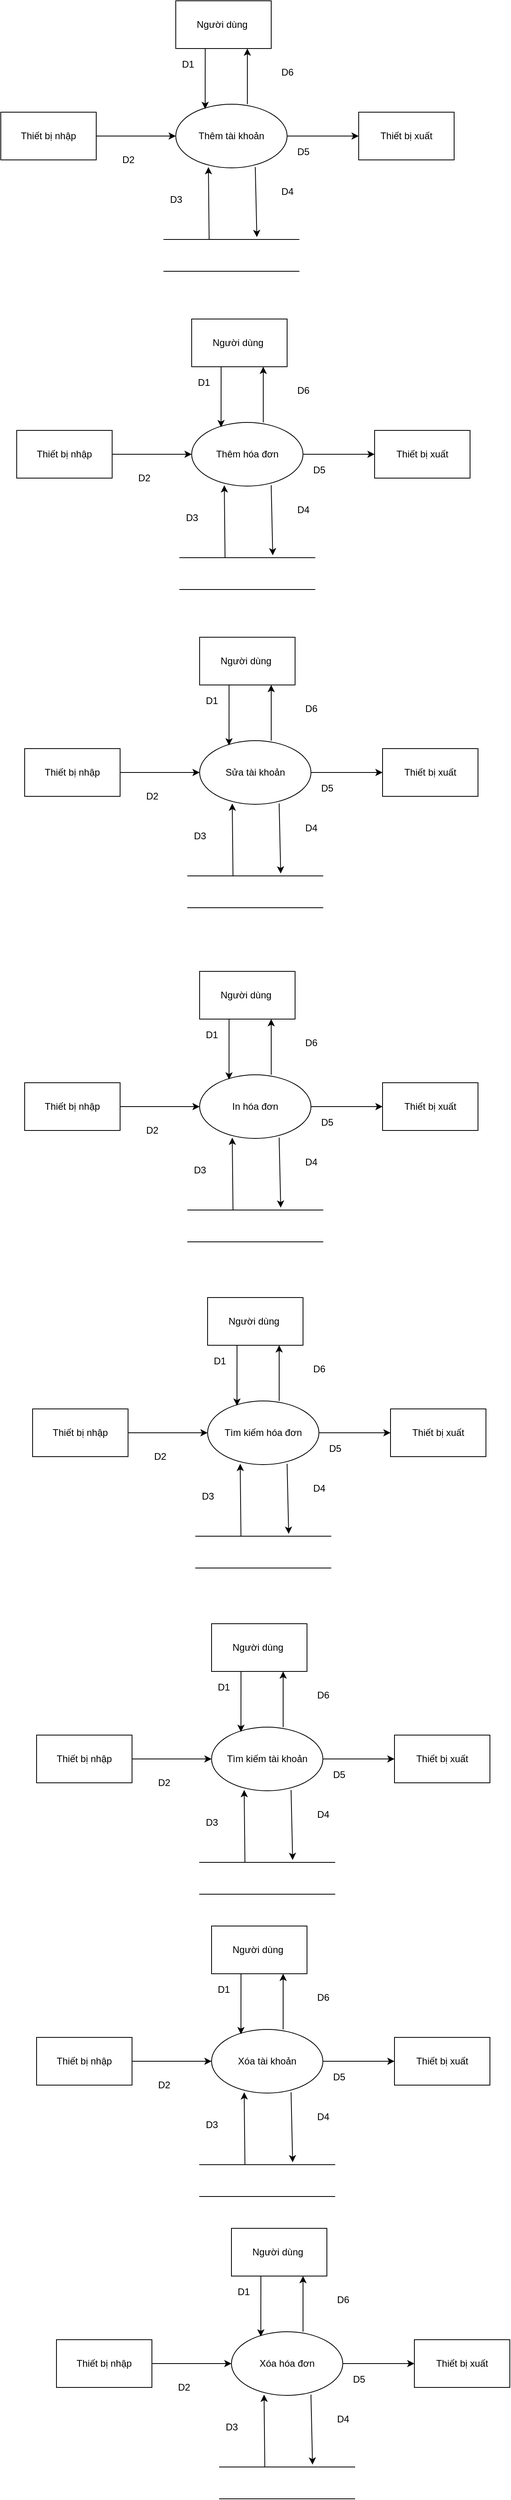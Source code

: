 <mxfile version="17.4.2" type="device"><diagram id="Vd-z9Y9DqAGEXduOQjNS" name="Page-1"><mxGraphModel dx="1038" dy="649" grid="1" gridSize="10" guides="1" tooltips="1" connect="1" arrows="1" fold="1" page="1" pageScale="1" pageWidth="850" pageHeight="1100" math="0" shadow="0"><root><mxCell id="0"/><mxCell id="1" parent="0"/><mxCell id="-RsGRE1mBNAKCxD_sDX_-1" value="Thiết bị xuất" style="rounded=0;whiteSpace=wrap;html=1;" vertex="1" parent="1"><mxGeometry x="540" y="200" width="120" height="60" as="geometry"/></mxCell><mxCell id="-RsGRE1mBNAKCxD_sDX_-2" value="Thiết bị nhập" style="rounded=0;whiteSpace=wrap;html=1;" vertex="1" parent="1"><mxGeometry x="90" y="200" width="120" height="60" as="geometry"/></mxCell><mxCell id="-RsGRE1mBNAKCxD_sDX_-3" value="Người dùng&amp;nbsp;" style="rounded=0;whiteSpace=wrap;html=1;" vertex="1" parent="1"><mxGeometry x="310" y="60" width="120" height="60" as="geometry"/></mxCell><mxCell id="-RsGRE1mBNAKCxD_sDX_-4" value="Thêm tài khoản" style="ellipse;whiteSpace=wrap;html=1;" vertex="1" parent="1"><mxGeometry x="310" y="190" width="140" height="80" as="geometry"/></mxCell><mxCell id="-RsGRE1mBNAKCxD_sDX_-5" value="" style="shape=partialRectangle;whiteSpace=wrap;html=1;left=0;right=0;fillColor=none;" vertex="1" parent="1"><mxGeometry x="295" y="360" width="170" height="40" as="geometry"/></mxCell><mxCell id="-RsGRE1mBNAKCxD_sDX_-6" value="" style="endArrow=classic;html=1;rounded=0;entryX=0.293;entryY=0.988;entryDx=0;entryDy=0;entryPerimeter=0;exitX=0.335;exitY=0;exitDx=0;exitDy=0;exitPerimeter=0;" edge="1" parent="1" source="-RsGRE1mBNAKCxD_sDX_-5" target="-RsGRE1mBNAKCxD_sDX_-4"><mxGeometry width="50" height="50" relative="1" as="geometry"><mxPoint x="400" y="310" as="sourcePoint"/><mxPoint x="450" y="260" as="targetPoint"/></mxGeometry></mxCell><mxCell id="-RsGRE1mBNAKCxD_sDX_-7" value="" style="endArrow=classic;html=1;rounded=0;exitX=0.714;exitY=0.988;exitDx=0;exitDy=0;entryX=0.688;entryY=-0.075;entryDx=0;entryDy=0;exitPerimeter=0;entryPerimeter=0;" edge="1" parent="1" source="-RsGRE1mBNAKCxD_sDX_-4" target="-RsGRE1mBNAKCxD_sDX_-5"><mxGeometry width="50" height="50" relative="1" as="geometry"><mxPoint x="400" y="310" as="sourcePoint"/><mxPoint x="450" y="260" as="targetPoint"/></mxGeometry></mxCell><mxCell id="-RsGRE1mBNAKCxD_sDX_-8" value="" style="endArrow=classic;html=1;rounded=0;exitX=1;exitY=0.5;exitDx=0;exitDy=0;entryX=0;entryY=0.5;entryDx=0;entryDy=0;" edge="1" parent="1" source="-RsGRE1mBNAKCxD_sDX_-2" target="-RsGRE1mBNAKCxD_sDX_-4"><mxGeometry width="50" height="50" relative="1" as="geometry"><mxPoint x="400" y="310" as="sourcePoint"/><mxPoint x="450" y="260" as="targetPoint"/></mxGeometry></mxCell><mxCell id="-RsGRE1mBNAKCxD_sDX_-9" value="" style="endArrow=classic;html=1;rounded=0;exitX=1;exitY=0.5;exitDx=0;exitDy=0;entryX=0;entryY=0.5;entryDx=0;entryDy=0;" edge="1" parent="1" source="-RsGRE1mBNAKCxD_sDX_-4" target="-RsGRE1mBNAKCxD_sDX_-1"><mxGeometry width="50" height="50" relative="1" as="geometry"><mxPoint x="400" y="310" as="sourcePoint"/><mxPoint x="450" y="260" as="targetPoint"/></mxGeometry></mxCell><mxCell id="-RsGRE1mBNAKCxD_sDX_-10" value="" style="endArrow=classic;html=1;rounded=0;entryX=0.264;entryY=0.075;entryDx=0;entryDy=0;entryPerimeter=0;" edge="1" parent="1" target="-RsGRE1mBNAKCxD_sDX_-4"><mxGeometry width="50" height="50" relative="1" as="geometry"><mxPoint x="347" y="120" as="sourcePoint"/><mxPoint x="340" y="190" as="targetPoint"/></mxGeometry></mxCell><mxCell id="-RsGRE1mBNAKCxD_sDX_-11" value="" style="endArrow=classic;html=1;rounded=0;entryX=0.75;entryY=1;entryDx=0;entryDy=0;" edge="1" parent="1" target="-RsGRE1mBNAKCxD_sDX_-3"><mxGeometry width="50" height="50" relative="1" as="geometry"><mxPoint x="400" y="190" as="sourcePoint"/><mxPoint x="450" y="260" as="targetPoint"/></mxGeometry></mxCell><mxCell id="-RsGRE1mBNAKCxD_sDX_-12" value="D1" style="text;html=1;align=center;verticalAlign=middle;resizable=0;points=[];autosize=1;strokeColor=none;fillColor=none;" vertex="1" parent="1"><mxGeometry x="310" y="130" width="30" height="20" as="geometry"/></mxCell><mxCell id="-RsGRE1mBNAKCxD_sDX_-13" value="D6" style="text;html=1;align=center;verticalAlign=middle;resizable=0;points=[];autosize=1;strokeColor=none;fillColor=none;" vertex="1" parent="1"><mxGeometry x="435" y="140" width="30" height="20" as="geometry"/></mxCell><mxCell id="-RsGRE1mBNAKCxD_sDX_-14" value="D2" style="text;html=1;align=center;verticalAlign=middle;resizable=0;points=[];autosize=1;strokeColor=none;fillColor=none;" vertex="1" parent="1"><mxGeometry x="235" y="250" width="30" height="20" as="geometry"/></mxCell><mxCell id="-RsGRE1mBNAKCxD_sDX_-15" value="D5" style="text;html=1;align=center;verticalAlign=middle;resizable=0;points=[];autosize=1;strokeColor=none;fillColor=none;" vertex="1" parent="1"><mxGeometry x="455" y="240" width="30" height="20" as="geometry"/></mxCell><mxCell id="-RsGRE1mBNAKCxD_sDX_-16" value="D3" style="text;html=1;align=center;verticalAlign=middle;resizable=0;points=[];autosize=1;strokeColor=none;fillColor=none;" vertex="1" parent="1"><mxGeometry x="295" y="300" width="30" height="20" as="geometry"/></mxCell><mxCell id="-RsGRE1mBNAKCxD_sDX_-17" value="D4" style="text;html=1;align=center;verticalAlign=middle;resizable=0;points=[];autosize=1;strokeColor=none;fillColor=none;" vertex="1" parent="1"><mxGeometry x="435" y="290" width="30" height="20" as="geometry"/></mxCell><mxCell id="-RsGRE1mBNAKCxD_sDX_-18" value="Thiết bị xuất" style="rounded=0;whiteSpace=wrap;html=1;" vertex="1" parent="1"><mxGeometry x="560" y="600" width="120" height="60" as="geometry"/></mxCell><mxCell id="-RsGRE1mBNAKCxD_sDX_-19" value="Thiết bị nhập" style="rounded=0;whiteSpace=wrap;html=1;" vertex="1" parent="1"><mxGeometry x="110" y="600" width="120" height="60" as="geometry"/></mxCell><mxCell id="-RsGRE1mBNAKCxD_sDX_-20" value="Người dùng&amp;nbsp;" style="rounded=0;whiteSpace=wrap;html=1;" vertex="1" parent="1"><mxGeometry x="330" y="460" width="120" height="60" as="geometry"/></mxCell><mxCell id="-RsGRE1mBNAKCxD_sDX_-21" value="Thêm hóa đơn" style="ellipse;whiteSpace=wrap;html=1;" vertex="1" parent="1"><mxGeometry x="330" y="590" width="140" height="80" as="geometry"/></mxCell><mxCell id="-RsGRE1mBNAKCxD_sDX_-22" value="" style="shape=partialRectangle;whiteSpace=wrap;html=1;left=0;right=0;fillColor=none;" vertex="1" parent="1"><mxGeometry x="315" y="760" width="170" height="40" as="geometry"/></mxCell><mxCell id="-RsGRE1mBNAKCxD_sDX_-23" value="" style="endArrow=classic;html=1;rounded=0;entryX=0.293;entryY=0.988;entryDx=0;entryDy=0;entryPerimeter=0;exitX=0.335;exitY=0;exitDx=0;exitDy=0;exitPerimeter=0;" edge="1" parent="1" source="-RsGRE1mBNAKCxD_sDX_-22" target="-RsGRE1mBNAKCxD_sDX_-21"><mxGeometry width="50" height="50" relative="1" as="geometry"><mxPoint x="420" y="710" as="sourcePoint"/><mxPoint x="470" y="660" as="targetPoint"/></mxGeometry></mxCell><mxCell id="-RsGRE1mBNAKCxD_sDX_-24" value="" style="endArrow=classic;html=1;rounded=0;exitX=0.714;exitY=0.988;exitDx=0;exitDy=0;entryX=0.688;entryY=-0.075;entryDx=0;entryDy=0;exitPerimeter=0;entryPerimeter=0;" edge="1" parent="1" source="-RsGRE1mBNAKCxD_sDX_-21" target="-RsGRE1mBNAKCxD_sDX_-22"><mxGeometry width="50" height="50" relative="1" as="geometry"><mxPoint x="420" y="710" as="sourcePoint"/><mxPoint x="470" y="660" as="targetPoint"/></mxGeometry></mxCell><mxCell id="-RsGRE1mBNAKCxD_sDX_-25" value="" style="endArrow=classic;html=1;rounded=0;exitX=1;exitY=0.5;exitDx=0;exitDy=0;entryX=0;entryY=0.5;entryDx=0;entryDy=0;" edge="1" parent="1" source="-RsGRE1mBNAKCxD_sDX_-19" target="-RsGRE1mBNAKCxD_sDX_-21"><mxGeometry width="50" height="50" relative="1" as="geometry"><mxPoint x="420" y="710" as="sourcePoint"/><mxPoint x="470" y="660" as="targetPoint"/></mxGeometry></mxCell><mxCell id="-RsGRE1mBNAKCxD_sDX_-26" value="" style="endArrow=classic;html=1;rounded=0;exitX=1;exitY=0.5;exitDx=0;exitDy=0;entryX=0;entryY=0.5;entryDx=0;entryDy=0;" edge="1" parent="1" source="-RsGRE1mBNAKCxD_sDX_-21" target="-RsGRE1mBNAKCxD_sDX_-18"><mxGeometry width="50" height="50" relative="1" as="geometry"><mxPoint x="420" y="710" as="sourcePoint"/><mxPoint x="470" y="660" as="targetPoint"/></mxGeometry></mxCell><mxCell id="-RsGRE1mBNAKCxD_sDX_-27" value="" style="endArrow=classic;html=1;rounded=0;entryX=0.264;entryY=0.075;entryDx=0;entryDy=0;entryPerimeter=0;" edge="1" parent="1" target="-RsGRE1mBNAKCxD_sDX_-21"><mxGeometry width="50" height="50" relative="1" as="geometry"><mxPoint x="367" y="520" as="sourcePoint"/><mxPoint x="360" y="590" as="targetPoint"/></mxGeometry></mxCell><mxCell id="-RsGRE1mBNAKCxD_sDX_-28" value="" style="endArrow=classic;html=1;rounded=0;entryX=0.75;entryY=1;entryDx=0;entryDy=0;" edge="1" parent="1" target="-RsGRE1mBNAKCxD_sDX_-20"><mxGeometry width="50" height="50" relative="1" as="geometry"><mxPoint x="420" y="590" as="sourcePoint"/><mxPoint x="470" y="660" as="targetPoint"/></mxGeometry></mxCell><mxCell id="-RsGRE1mBNAKCxD_sDX_-29" value="D1" style="text;html=1;align=center;verticalAlign=middle;resizable=0;points=[];autosize=1;strokeColor=none;fillColor=none;" vertex="1" parent="1"><mxGeometry x="330" y="530" width="30" height="20" as="geometry"/></mxCell><mxCell id="-RsGRE1mBNAKCxD_sDX_-30" value="D6" style="text;html=1;align=center;verticalAlign=middle;resizable=0;points=[];autosize=1;strokeColor=none;fillColor=none;" vertex="1" parent="1"><mxGeometry x="455" y="540" width="30" height="20" as="geometry"/></mxCell><mxCell id="-RsGRE1mBNAKCxD_sDX_-31" value="D2" style="text;html=1;align=center;verticalAlign=middle;resizable=0;points=[];autosize=1;strokeColor=none;fillColor=none;" vertex="1" parent="1"><mxGeometry x="255" y="650" width="30" height="20" as="geometry"/></mxCell><mxCell id="-RsGRE1mBNAKCxD_sDX_-32" value="D5" style="text;html=1;align=center;verticalAlign=middle;resizable=0;points=[];autosize=1;strokeColor=none;fillColor=none;" vertex="1" parent="1"><mxGeometry x="475" y="640" width="30" height="20" as="geometry"/></mxCell><mxCell id="-RsGRE1mBNAKCxD_sDX_-33" value="D3" style="text;html=1;align=center;verticalAlign=middle;resizable=0;points=[];autosize=1;strokeColor=none;fillColor=none;" vertex="1" parent="1"><mxGeometry x="315" y="700" width="30" height="20" as="geometry"/></mxCell><mxCell id="-RsGRE1mBNAKCxD_sDX_-34" value="D4" style="text;html=1;align=center;verticalAlign=middle;resizable=0;points=[];autosize=1;strokeColor=none;fillColor=none;" vertex="1" parent="1"><mxGeometry x="455" y="690" width="30" height="20" as="geometry"/></mxCell><mxCell id="-RsGRE1mBNAKCxD_sDX_-35" value="Thiết bị xuất" style="rounded=0;whiteSpace=wrap;html=1;" vertex="1" parent="1"><mxGeometry x="570" y="1000" width="120" height="60" as="geometry"/></mxCell><mxCell id="-RsGRE1mBNAKCxD_sDX_-36" value="Thiết bị nhập" style="rounded=0;whiteSpace=wrap;html=1;" vertex="1" parent="1"><mxGeometry x="120" y="1000" width="120" height="60" as="geometry"/></mxCell><mxCell id="-RsGRE1mBNAKCxD_sDX_-37" value="Người dùng&amp;nbsp;" style="rounded=0;whiteSpace=wrap;html=1;" vertex="1" parent="1"><mxGeometry x="340" y="860" width="120" height="60" as="geometry"/></mxCell><mxCell id="-RsGRE1mBNAKCxD_sDX_-38" value="Sửa tài khoản" style="ellipse;whiteSpace=wrap;html=1;" vertex="1" parent="1"><mxGeometry x="340" y="990" width="140" height="80" as="geometry"/></mxCell><mxCell id="-RsGRE1mBNAKCxD_sDX_-39" value="" style="shape=partialRectangle;whiteSpace=wrap;html=1;left=0;right=0;fillColor=none;" vertex="1" parent="1"><mxGeometry x="325" y="1160" width="170" height="40" as="geometry"/></mxCell><mxCell id="-RsGRE1mBNAKCxD_sDX_-40" value="" style="endArrow=classic;html=1;rounded=0;entryX=0.293;entryY=0.988;entryDx=0;entryDy=0;entryPerimeter=0;exitX=0.335;exitY=0;exitDx=0;exitDy=0;exitPerimeter=0;" edge="1" parent="1" source="-RsGRE1mBNAKCxD_sDX_-39" target="-RsGRE1mBNAKCxD_sDX_-38"><mxGeometry width="50" height="50" relative="1" as="geometry"><mxPoint x="430" y="1110" as="sourcePoint"/><mxPoint x="480" y="1060" as="targetPoint"/></mxGeometry></mxCell><mxCell id="-RsGRE1mBNAKCxD_sDX_-41" value="" style="endArrow=classic;html=1;rounded=0;exitX=0.714;exitY=0.988;exitDx=0;exitDy=0;entryX=0.688;entryY=-0.075;entryDx=0;entryDy=0;exitPerimeter=0;entryPerimeter=0;" edge="1" parent="1" source="-RsGRE1mBNAKCxD_sDX_-38" target="-RsGRE1mBNAKCxD_sDX_-39"><mxGeometry width="50" height="50" relative="1" as="geometry"><mxPoint x="430" y="1110" as="sourcePoint"/><mxPoint x="480" y="1060" as="targetPoint"/></mxGeometry></mxCell><mxCell id="-RsGRE1mBNAKCxD_sDX_-42" value="" style="endArrow=classic;html=1;rounded=0;exitX=1;exitY=0.5;exitDx=0;exitDy=0;entryX=0;entryY=0.5;entryDx=0;entryDy=0;" edge="1" parent="1" source="-RsGRE1mBNAKCxD_sDX_-36" target="-RsGRE1mBNAKCxD_sDX_-38"><mxGeometry width="50" height="50" relative="1" as="geometry"><mxPoint x="430" y="1110" as="sourcePoint"/><mxPoint x="480" y="1060" as="targetPoint"/></mxGeometry></mxCell><mxCell id="-RsGRE1mBNAKCxD_sDX_-43" value="" style="endArrow=classic;html=1;rounded=0;exitX=1;exitY=0.5;exitDx=0;exitDy=0;entryX=0;entryY=0.5;entryDx=0;entryDy=0;" edge="1" parent="1" source="-RsGRE1mBNAKCxD_sDX_-38" target="-RsGRE1mBNAKCxD_sDX_-35"><mxGeometry width="50" height="50" relative="1" as="geometry"><mxPoint x="430" y="1110" as="sourcePoint"/><mxPoint x="480" y="1060" as="targetPoint"/></mxGeometry></mxCell><mxCell id="-RsGRE1mBNAKCxD_sDX_-44" value="" style="endArrow=classic;html=1;rounded=0;entryX=0.264;entryY=0.075;entryDx=0;entryDy=0;entryPerimeter=0;" edge="1" parent="1" target="-RsGRE1mBNAKCxD_sDX_-38"><mxGeometry width="50" height="50" relative="1" as="geometry"><mxPoint x="377" y="920" as="sourcePoint"/><mxPoint x="370" y="990" as="targetPoint"/></mxGeometry></mxCell><mxCell id="-RsGRE1mBNAKCxD_sDX_-45" value="" style="endArrow=classic;html=1;rounded=0;entryX=0.75;entryY=1;entryDx=0;entryDy=0;" edge="1" parent="1" target="-RsGRE1mBNAKCxD_sDX_-37"><mxGeometry width="50" height="50" relative="1" as="geometry"><mxPoint x="430" y="990" as="sourcePoint"/><mxPoint x="480" y="1060" as="targetPoint"/></mxGeometry></mxCell><mxCell id="-RsGRE1mBNAKCxD_sDX_-46" value="D1" style="text;html=1;align=center;verticalAlign=middle;resizable=0;points=[];autosize=1;strokeColor=none;fillColor=none;" vertex="1" parent="1"><mxGeometry x="340" y="930" width="30" height="20" as="geometry"/></mxCell><mxCell id="-RsGRE1mBNAKCxD_sDX_-47" value="D6" style="text;html=1;align=center;verticalAlign=middle;resizable=0;points=[];autosize=1;strokeColor=none;fillColor=none;" vertex="1" parent="1"><mxGeometry x="465" y="940" width="30" height="20" as="geometry"/></mxCell><mxCell id="-RsGRE1mBNAKCxD_sDX_-48" value="D2" style="text;html=1;align=center;verticalAlign=middle;resizable=0;points=[];autosize=1;strokeColor=none;fillColor=none;" vertex="1" parent="1"><mxGeometry x="265" y="1050" width="30" height="20" as="geometry"/></mxCell><mxCell id="-RsGRE1mBNAKCxD_sDX_-49" value="D5" style="text;html=1;align=center;verticalAlign=middle;resizable=0;points=[];autosize=1;strokeColor=none;fillColor=none;" vertex="1" parent="1"><mxGeometry x="485" y="1040" width="30" height="20" as="geometry"/></mxCell><mxCell id="-RsGRE1mBNAKCxD_sDX_-50" value="D3" style="text;html=1;align=center;verticalAlign=middle;resizable=0;points=[];autosize=1;strokeColor=none;fillColor=none;" vertex="1" parent="1"><mxGeometry x="325" y="1100" width="30" height="20" as="geometry"/></mxCell><mxCell id="-RsGRE1mBNAKCxD_sDX_-51" value="D4" style="text;html=1;align=center;verticalAlign=middle;resizable=0;points=[];autosize=1;strokeColor=none;fillColor=none;" vertex="1" parent="1"><mxGeometry x="465" y="1090" width="30" height="20" as="geometry"/></mxCell><mxCell id="-RsGRE1mBNAKCxD_sDX_-52" value="Thiết bị xuất" style="rounded=0;whiteSpace=wrap;html=1;" vertex="1" parent="1"><mxGeometry x="570" y="1420" width="120" height="60" as="geometry"/></mxCell><mxCell id="-RsGRE1mBNAKCxD_sDX_-53" value="Thiết bị nhập" style="rounded=0;whiteSpace=wrap;html=1;" vertex="1" parent="1"><mxGeometry x="120" y="1420" width="120" height="60" as="geometry"/></mxCell><mxCell id="-RsGRE1mBNAKCxD_sDX_-54" value="Người dùng&amp;nbsp;" style="rounded=0;whiteSpace=wrap;html=1;" vertex="1" parent="1"><mxGeometry x="340" y="1280" width="120" height="60" as="geometry"/></mxCell><mxCell id="-RsGRE1mBNAKCxD_sDX_-55" value="In hóa đơn" style="ellipse;whiteSpace=wrap;html=1;" vertex="1" parent="1"><mxGeometry x="340" y="1410" width="140" height="80" as="geometry"/></mxCell><mxCell id="-RsGRE1mBNAKCxD_sDX_-56" value="" style="shape=partialRectangle;whiteSpace=wrap;html=1;left=0;right=0;fillColor=none;" vertex="1" parent="1"><mxGeometry x="325" y="1580" width="170" height="40" as="geometry"/></mxCell><mxCell id="-RsGRE1mBNAKCxD_sDX_-57" value="" style="endArrow=classic;html=1;rounded=0;entryX=0.293;entryY=0.988;entryDx=0;entryDy=0;entryPerimeter=0;exitX=0.335;exitY=0;exitDx=0;exitDy=0;exitPerimeter=0;" edge="1" parent="1" source="-RsGRE1mBNAKCxD_sDX_-56" target="-RsGRE1mBNAKCxD_sDX_-55"><mxGeometry width="50" height="50" relative="1" as="geometry"><mxPoint x="430" y="1530" as="sourcePoint"/><mxPoint x="480" y="1480" as="targetPoint"/></mxGeometry></mxCell><mxCell id="-RsGRE1mBNAKCxD_sDX_-58" value="" style="endArrow=classic;html=1;rounded=0;exitX=0.714;exitY=0.988;exitDx=0;exitDy=0;entryX=0.688;entryY=-0.075;entryDx=0;entryDy=0;exitPerimeter=0;entryPerimeter=0;" edge="1" parent="1" source="-RsGRE1mBNAKCxD_sDX_-55" target="-RsGRE1mBNAKCxD_sDX_-56"><mxGeometry width="50" height="50" relative="1" as="geometry"><mxPoint x="430" y="1530" as="sourcePoint"/><mxPoint x="480" y="1480" as="targetPoint"/></mxGeometry></mxCell><mxCell id="-RsGRE1mBNAKCxD_sDX_-59" value="" style="endArrow=classic;html=1;rounded=0;exitX=1;exitY=0.5;exitDx=0;exitDy=0;entryX=0;entryY=0.5;entryDx=0;entryDy=0;" edge="1" parent="1" source="-RsGRE1mBNAKCxD_sDX_-53" target="-RsGRE1mBNAKCxD_sDX_-55"><mxGeometry width="50" height="50" relative="1" as="geometry"><mxPoint x="430" y="1530" as="sourcePoint"/><mxPoint x="480" y="1480" as="targetPoint"/></mxGeometry></mxCell><mxCell id="-RsGRE1mBNAKCxD_sDX_-60" value="" style="endArrow=classic;html=1;rounded=0;exitX=1;exitY=0.5;exitDx=0;exitDy=0;entryX=0;entryY=0.5;entryDx=0;entryDy=0;" edge="1" parent="1" source="-RsGRE1mBNAKCxD_sDX_-55" target="-RsGRE1mBNAKCxD_sDX_-52"><mxGeometry width="50" height="50" relative="1" as="geometry"><mxPoint x="430" y="1530" as="sourcePoint"/><mxPoint x="480" y="1480" as="targetPoint"/></mxGeometry></mxCell><mxCell id="-RsGRE1mBNAKCxD_sDX_-61" value="" style="endArrow=classic;html=1;rounded=0;entryX=0.264;entryY=0.075;entryDx=0;entryDy=0;entryPerimeter=0;" edge="1" parent="1" target="-RsGRE1mBNAKCxD_sDX_-55"><mxGeometry width="50" height="50" relative="1" as="geometry"><mxPoint x="377" y="1340" as="sourcePoint"/><mxPoint x="370" y="1410" as="targetPoint"/></mxGeometry></mxCell><mxCell id="-RsGRE1mBNAKCxD_sDX_-62" value="" style="endArrow=classic;html=1;rounded=0;entryX=0.75;entryY=1;entryDx=0;entryDy=0;" edge="1" parent="1" target="-RsGRE1mBNAKCxD_sDX_-54"><mxGeometry width="50" height="50" relative="1" as="geometry"><mxPoint x="430" y="1410" as="sourcePoint"/><mxPoint x="480" y="1480" as="targetPoint"/></mxGeometry></mxCell><mxCell id="-RsGRE1mBNAKCxD_sDX_-63" value="D1" style="text;html=1;align=center;verticalAlign=middle;resizable=0;points=[];autosize=1;strokeColor=none;fillColor=none;" vertex="1" parent="1"><mxGeometry x="340" y="1350" width="30" height="20" as="geometry"/></mxCell><mxCell id="-RsGRE1mBNAKCxD_sDX_-64" value="D6" style="text;html=1;align=center;verticalAlign=middle;resizable=0;points=[];autosize=1;strokeColor=none;fillColor=none;" vertex="1" parent="1"><mxGeometry x="465" y="1360" width="30" height="20" as="geometry"/></mxCell><mxCell id="-RsGRE1mBNAKCxD_sDX_-65" value="D2" style="text;html=1;align=center;verticalAlign=middle;resizable=0;points=[];autosize=1;strokeColor=none;fillColor=none;" vertex="1" parent="1"><mxGeometry x="265" y="1470" width="30" height="20" as="geometry"/></mxCell><mxCell id="-RsGRE1mBNAKCxD_sDX_-66" value="D5" style="text;html=1;align=center;verticalAlign=middle;resizable=0;points=[];autosize=1;strokeColor=none;fillColor=none;" vertex="1" parent="1"><mxGeometry x="485" y="1460" width="30" height="20" as="geometry"/></mxCell><mxCell id="-RsGRE1mBNAKCxD_sDX_-67" value="D3" style="text;html=1;align=center;verticalAlign=middle;resizable=0;points=[];autosize=1;strokeColor=none;fillColor=none;" vertex="1" parent="1"><mxGeometry x="325" y="1520" width="30" height="20" as="geometry"/></mxCell><mxCell id="-RsGRE1mBNAKCxD_sDX_-68" value="D4" style="text;html=1;align=center;verticalAlign=middle;resizable=0;points=[];autosize=1;strokeColor=none;fillColor=none;" vertex="1" parent="1"><mxGeometry x="465" y="1510" width="30" height="20" as="geometry"/></mxCell><mxCell id="-RsGRE1mBNAKCxD_sDX_-69" value="Thiết bị xuất" style="rounded=0;whiteSpace=wrap;html=1;" vertex="1" parent="1"><mxGeometry x="580" y="1830" width="120" height="60" as="geometry"/></mxCell><mxCell id="-RsGRE1mBNAKCxD_sDX_-70" value="Thiết bị nhập" style="rounded=0;whiteSpace=wrap;html=1;" vertex="1" parent="1"><mxGeometry x="130" y="1830" width="120" height="60" as="geometry"/></mxCell><mxCell id="-RsGRE1mBNAKCxD_sDX_-71" value="Người dùng&amp;nbsp;" style="rounded=0;whiteSpace=wrap;html=1;" vertex="1" parent="1"><mxGeometry x="350" y="1690" width="120" height="60" as="geometry"/></mxCell><mxCell id="-RsGRE1mBNAKCxD_sDX_-72" value="Tìm kiếm hóa đơn" style="ellipse;whiteSpace=wrap;html=1;" vertex="1" parent="1"><mxGeometry x="350" y="1820" width="140" height="80" as="geometry"/></mxCell><mxCell id="-RsGRE1mBNAKCxD_sDX_-73" value="" style="shape=partialRectangle;whiteSpace=wrap;html=1;left=0;right=0;fillColor=none;" vertex="1" parent="1"><mxGeometry x="335" y="1990" width="170" height="40" as="geometry"/></mxCell><mxCell id="-RsGRE1mBNAKCxD_sDX_-74" value="" style="endArrow=classic;html=1;rounded=0;entryX=0.293;entryY=0.988;entryDx=0;entryDy=0;entryPerimeter=0;exitX=0.335;exitY=0;exitDx=0;exitDy=0;exitPerimeter=0;" edge="1" parent="1" source="-RsGRE1mBNAKCxD_sDX_-73" target="-RsGRE1mBNAKCxD_sDX_-72"><mxGeometry width="50" height="50" relative="1" as="geometry"><mxPoint x="440" y="1940" as="sourcePoint"/><mxPoint x="490" y="1890" as="targetPoint"/></mxGeometry></mxCell><mxCell id="-RsGRE1mBNAKCxD_sDX_-75" value="" style="endArrow=classic;html=1;rounded=0;exitX=0.714;exitY=0.988;exitDx=0;exitDy=0;entryX=0.688;entryY=-0.075;entryDx=0;entryDy=0;exitPerimeter=0;entryPerimeter=0;" edge="1" parent="1" source="-RsGRE1mBNAKCxD_sDX_-72" target="-RsGRE1mBNAKCxD_sDX_-73"><mxGeometry width="50" height="50" relative="1" as="geometry"><mxPoint x="440" y="1940" as="sourcePoint"/><mxPoint x="490" y="1890" as="targetPoint"/></mxGeometry></mxCell><mxCell id="-RsGRE1mBNAKCxD_sDX_-76" value="" style="endArrow=classic;html=1;rounded=0;exitX=1;exitY=0.5;exitDx=0;exitDy=0;entryX=0;entryY=0.5;entryDx=0;entryDy=0;" edge="1" parent="1" source="-RsGRE1mBNAKCxD_sDX_-70" target="-RsGRE1mBNAKCxD_sDX_-72"><mxGeometry width="50" height="50" relative="1" as="geometry"><mxPoint x="440" y="1940" as="sourcePoint"/><mxPoint x="490" y="1890" as="targetPoint"/></mxGeometry></mxCell><mxCell id="-RsGRE1mBNAKCxD_sDX_-77" value="" style="endArrow=classic;html=1;rounded=0;exitX=1;exitY=0.5;exitDx=0;exitDy=0;entryX=0;entryY=0.5;entryDx=0;entryDy=0;" edge="1" parent="1" source="-RsGRE1mBNAKCxD_sDX_-72" target="-RsGRE1mBNAKCxD_sDX_-69"><mxGeometry width="50" height="50" relative="1" as="geometry"><mxPoint x="440" y="1940" as="sourcePoint"/><mxPoint x="490" y="1890" as="targetPoint"/></mxGeometry></mxCell><mxCell id="-RsGRE1mBNAKCxD_sDX_-78" value="" style="endArrow=classic;html=1;rounded=0;entryX=0.264;entryY=0.075;entryDx=0;entryDy=0;entryPerimeter=0;" edge="1" parent="1" target="-RsGRE1mBNAKCxD_sDX_-72"><mxGeometry width="50" height="50" relative="1" as="geometry"><mxPoint x="387" y="1750" as="sourcePoint"/><mxPoint x="380" y="1820" as="targetPoint"/></mxGeometry></mxCell><mxCell id="-RsGRE1mBNAKCxD_sDX_-79" value="" style="endArrow=classic;html=1;rounded=0;entryX=0.75;entryY=1;entryDx=0;entryDy=0;" edge="1" parent="1" target="-RsGRE1mBNAKCxD_sDX_-71"><mxGeometry width="50" height="50" relative="1" as="geometry"><mxPoint x="440" y="1820" as="sourcePoint"/><mxPoint x="490" y="1890" as="targetPoint"/></mxGeometry></mxCell><mxCell id="-RsGRE1mBNAKCxD_sDX_-80" value="D1" style="text;html=1;align=center;verticalAlign=middle;resizable=0;points=[];autosize=1;strokeColor=none;fillColor=none;" vertex="1" parent="1"><mxGeometry x="350" y="1760" width="30" height="20" as="geometry"/></mxCell><mxCell id="-RsGRE1mBNAKCxD_sDX_-81" value="D6" style="text;html=1;align=center;verticalAlign=middle;resizable=0;points=[];autosize=1;strokeColor=none;fillColor=none;" vertex="1" parent="1"><mxGeometry x="475" y="1770" width="30" height="20" as="geometry"/></mxCell><mxCell id="-RsGRE1mBNAKCxD_sDX_-82" value="D2" style="text;html=1;align=center;verticalAlign=middle;resizable=0;points=[];autosize=1;strokeColor=none;fillColor=none;" vertex="1" parent="1"><mxGeometry x="275" y="1880" width="30" height="20" as="geometry"/></mxCell><mxCell id="-RsGRE1mBNAKCxD_sDX_-83" value="D5" style="text;html=1;align=center;verticalAlign=middle;resizable=0;points=[];autosize=1;strokeColor=none;fillColor=none;" vertex="1" parent="1"><mxGeometry x="495" y="1870" width="30" height="20" as="geometry"/></mxCell><mxCell id="-RsGRE1mBNAKCxD_sDX_-84" value="D3" style="text;html=1;align=center;verticalAlign=middle;resizable=0;points=[];autosize=1;strokeColor=none;fillColor=none;" vertex="1" parent="1"><mxGeometry x="335" y="1930" width="30" height="20" as="geometry"/></mxCell><mxCell id="-RsGRE1mBNAKCxD_sDX_-85" value="D4" style="text;html=1;align=center;verticalAlign=middle;resizable=0;points=[];autosize=1;strokeColor=none;fillColor=none;" vertex="1" parent="1"><mxGeometry x="475" y="1920" width="30" height="20" as="geometry"/></mxCell><mxCell id="-RsGRE1mBNAKCxD_sDX_-86" value="Thiết bị xuất" style="rounded=0;whiteSpace=wrap;html=1;" vertex="1" parent="1"><mxGeometry x="585" y="2240" width="120" height="60" as="geometry"/></mxCell><mxCell id="-RsGRE1mBNAKCxD_sDX_-87" value="Thiết bị nhập" style="rounded=0;whiteSpace=wrap;html=1;" vertex="1" parent="1"><mxGeometry x="135" y="2240" width="120" height="60" as="geometry"/></mxCell><mxCell id="-RsGRE1mBNAKCxD_sDX_-88" value="Người dùng&amp;nbsp;" style="rounded=0;whiteSpace=wrap;html=1;" vertex="1" parent="1"><mxGeometry x="355" y="2100" width="120" height="60" as="geometry"/></mxCell><mxCell id="-RsGRE1mBNAKCxD_sDX_-89" value="Tìm kiếm tài khoản" style="ellipse;whiteSpace=wrap;html=1;" vertex="1" parent="1"><mxGeometry x="355" y="2230" width="140" height="80" as="geometry"/></mxCell><mxCell id="-RsGRE1mBNAKCxD_sDX_-90" value="" style="shape=partialRectangle;whiteSpace=wrap;html=1;left=0;right=0;fillColor=none;" vertex="1" parent="1"><mxGeometry x="340" y="2400" width="170" height="40" as="geometry"/></mxCell><mxCell id="-RsGRE1mBNAKCxD_sDX_-91" value="" style="endArrow=classic;html=1;rounded=0;entryX=0.293;entryY=0.988;entryDx=0;entryDy=0;entryPerimeter=0;exitX=0.335;exitY=0;exitDx=0;exitDy=0;exitPerimeter=0;" edge="1" parent="1" source="-RsGRE1mBNAKCxD_sDX_-90" target="-RsGRE1mBNAKCxD_sDX_-89"><mxGeometry width="50" height="50" relative="1" as="geometry"><mxPoint x="445" y="2350" as="sourcePoint"/><mxPoint x="495" y="2300" as="targetPoint"/></mxGeometry></mxCell><mxCell id="-RsGRE1mBNAKCxD_sDX_-92" value="" style="endArrow=classic;html=1;rounded=0;exitX=0.714;exitY=0.988;exitDx=0;exitDy=0;entryX=0.688;entryY=-0.075;entryDx=0;entryDy=0;exitPerimeter=0;entryPerimeter=0;" edge="1" parent="1" source="-RsGRE1mBNAKCxD_sDX_-89" target="-RsGRE1mBNAKCxD_sDX_-90"><mxGeometry width="50" height="50" relative="1" as="geometry"><mxPoint x="445" y="2350" as="sourcePoint"/><mxPoint x="495" y="2300" as="targetPoint"/></mxGeometry></mxCell><mxCell id="-RsGRE1mBNAKCxD_sDX_-93" value="" style="endArrow=classic;html=1;rounded=0;exitX=1;exitY=0.5;exitDx=0;exitDy=0;entryX=0;entryY=0.5;entryDx=0;entryDy=0;" edge="1" parent="1" source="-RsGRE1mBNAKCxD_sDX_-87" target="-RsGRE1mBNAKCxD_sDX_-89"><mxGeometry width="50" height="50" relative="1" as="geometry"><mxPoint x="445" y="2350" as="sourcePoint"/><mxPoint x="495" y="2300" as="targetPoint"/></mxGeometry></mxCell><mxCell id="-RsGRE1mBNAKCxD_sDX_-94" value="" style="endArrow=classic;html=1;rounded=0;exitX=1;exitY=0.5;exitDx=0;exitDy=0;entryX=0;entryY=0.5;entryDx=0;entryDy=0;" edge="1" parent="1" source="-RsGRE1mBNAKCxD_sDX_-89" target="-RsGRE1mBNAKCxD_sDX_-86"><mxGeometry width="50" height="50" relative="1" as="geometry"><mxPoint x="445" y="2350" as="sourcePoint"/><mxPoint x="495" y="2300" as="targetPoint"/></mxGeometry></mxCell><mxCell id="-RsGRE1mBNAKCxD_sDX_-95" value="" style="endArrow=classic;html=1;rounded=0;entryX=0.264;entryY=0.075;entryDx=0;entryDy=0;entryPerimeter=0;" edge="1" parent="1" target="-RsGRE1mBNAKCxD_sDX_-89"><mxGeometry width="50" height="50" relative="1" as="geometry"><mxPoint x="392" y="2160" as="sourcePoint"/><mxPoint x="385" y="2230" as="targetPoint"/></mxGeometry></mxCell><mxCell id="-RsGRE1mBNAKCxD_sDX_-96" value="" style="endArrow=classic;html=1;rounded=0;entryX=0.75;entryY=1;entryDx=0;entryDy=0;" edge="1" parent="1" target="-RsGRE1mBNAKCxD_sDX_-88"><mxGeometry width="50" height="50" relative="1" as="geometry"><mxPoint x="445" y="2230" as="sourcePoint"/><mxPoint x="495" y="2300" as="targetPoint"/></mxGeometry></mxCell><mxCell id="-RsGRE1mBNAKCxD_sDX_-97" value="D1" style="text;html=1;align=center;verticalAlign=middle;resizable=0;points=[];autosize=1;strokeColor=none;fillColor=none;" vertex="1" parent="1"><mxGeometry x="355" y="2170" width="30" height="20" as="geometry"/></mxCell><mxCell id="-RsGRE1mBNAKCxD_sDX_-98" value="D6" style="text;html=1;align=center;verticalAlign=middle;resizable=0;points=[];autosize=1;strokeColor=none;fillColor=none;" vertex="1" parent="1"><mxGeometry x="480" y="2180" width="30" height="20" as="geometry"/></mxCell><mxCell id="-RsGRE1mBNAKCxD_sDX_-99" value="D2" style="text;html=1;align=center;verticalAlign=middle;resizable=0;points=[];autosize=1;strokeColor=none;fillColor=none;" vertex="1" parent="1"><mxGeometry x="280" y="2290" width="30" height="20" as="geometry"/></mxCell><mxCell id="-RsGRE1mBNAKCxD_sDX_-100" value="D5" style="text;html=1;align=center;verticalAlign=middle;resizable=0;points=[];autosize=1;strokeColor=none;fillColor=none;" vertex="1" parent="1"><mxGeometry x="500" y="2280" width="30" height="20" as="geometry"/></mxCell><mxCell id="-RsGRE1mBNAKCxD_sDX_-101" value="D3" style="text;html=1;align=center;verticalAlign=middle;resizable=0;points=[];autosize=1;strokeColor=none;fillColor=none;" vertex="1" parent="1"><mxGeometry x="340" y="2340" width="30" height="20" as="geometry"/></mxCell><mxCell id="-RsGRE1mBNAKCxD_sDX_-102" value="D4" style="text;html=1;align=center;verticalAlign=middle;resizable=0;points=[];autosize=1;strokeColor=none;fillColor=none;" vertex="1" parent="1"><mxGeometry x="480" y="2330" width="30" height="20" as="geometry"/></mxCell><mxCell id="-RsGRE1mBNAKCxD_sDX_-103" value="Thiết bị xuất" style="rounded=0;whiteSpace=wrap;html=1;" vertex="1" parent="1"><mxGeometry x="585" y="2620" width="120" height="60" as="geometry"/></mxCell><mxCell id="-RsGRE1mBNAKCxD_sDX_-104" value="Thiết bị nhập" style="rounded=0;whiteSpace=wrap;html=1;" vertex="1" parent="1"><mxGeometry x="135" y="2620" width="120" height="60" as="geometry"/></mxCell><mxCell id="-RsGRE1mBNAKCxD_sDX_-105" value="Người dùng&amp;nbsp;" style="rounded=0;whiteSpace=wrap;html=1;" vertex="1" parent="1"><mxGeometry x="355" y="2480" width="120" height="60" as="geometry"/></mxCell><mxCell id="-RsGRE1mBNAKCxD_sDX_-106" value="Xóa tài khoản" style="ellipse;whiteSpace=wrap;html=1;" vertex="1" parent="1"><mxGeometry x="355" y="2610" width="140" height="80" as="geometry"/></mxCell><mxCell id="-RsGRE1mBNAKCxD_sDX_-107" value="" style="shape=partialRectangle;whiteSpace=wrap;html=1;left=0;right=0;fillColor=none;" vertex="1" parent="1"><mxGeometry x="340" y="2780" width="170" height="40" as="geometry"/></mxCell><mxCell id="-RsGRE1mBNAKCxD_sDX_-108" value="" style="endArrow=classic;html=1;rounded=0;entryX=0.293;entryY=0.988;entryDx=0;entryDy=0;entryPerimeter=0;exitX=0.335;exitY=0;exitDx=0;exitDy=0;exitPerimeter=0;" edge="1" parent="1" source="-RsGRE1mBNAKCxD_sDX_-107" target="-RsGRE1mBNAKCxD_sDX_-106"><mxGeometry width="50" height="50" relative="1" as="geometry"><mxPoint x="445" y="2730" as="sourcePoint"/><mxPoint x="495" y="2680" as="targetPoint"/></mxGeometry></mxCell><mxCell id="-RsGRE1mBNAKCxD_sDX_-109" value="" style="endArrow=classic;html=1;rounded=0;exitX=0.714;exitY=0.988;exitDx=0;exitDy=0;entryX=0.688;entryY=-0.075;entryDx=0;entryDy=0;exitPerimeter=0;entryPerimeter=0;" edge="1" parent="1" source="-RsGRE1mBNAKCxD_sDX_-106" target="-RsGRE1mBNAKCxD_sDX_-107"><mxGeometry width="50" height="50" relative="1" as="geometry"><mxPoint x="445" y="2730" as="sourcePoint"/><mxPoint x="495" y="2680" as="targetPoint"/></mxGeometry></mxCell><mxCell id="-RsGRE1mBNAKCxD_sDX_-110" value="" style="endArrow=classic;html=1;rounded=0;exitX=1;exitY=0.5;exitDx=0;exitDy=0;entryX=0;entryY=0.5;entryDx=0;entryDy=0;" edge="1" parent="1" source="-RsGRE1mBNAKCxD_sDX_-104" target="-RsGRE1mBNAKCxD_sDX_-106"><mxGeometry width="50" height="50" relative="1" as="geometry"><mxPoint x="445" y="2730" as="sourcePoint"/><mxPoint x="495" y="2680" as="targetPoint"/></mxGeometry></mxCell><mxCell id="-RsGRE1mBNAKCxD_sDX_-111" value="" style="endArrow=classic;html=1;rounded=0;exitX=1;exitY=0.5;exitDx=0;exitDy=0;entryX=0;entryY=0.5;entryDx=0;entryDy=0;" edge="1" parent="1" source="-RsGRE1mBNAKCxD_sDX_-106" target="-RsGRE1mBNAKCxD_sDX_-103"><mxGeometry width="50" height="50" relative="1" as="geometry"><mxPoint x="445" y="2730" as="sourcePoint"/><mxPoint x="495" y="2680" as="targetPoint"/></mxGeometry></mxCell><mxCell id="-RsGRE1mBNAKCxD_sDX_-112" value="" style="endArrow=classic;html=1;rounded=0;entryX=0.264;entryY=0.075;entryDx=0;entryDy=0;entryPerimeter=0;" edge="1" parent="1" target="-RsGRE1mBNAKCxD_sDX_-106"><mxGeometry width="50" height="50" relative="1" as="geometry"><mxPoint x="392" y="2540" as="sourcePoint"/><mxPoint x="385" y="2610" as="targetPoint"/></mxGeometry></mxCell><mxCell id="-RsGRE1mBNAKCxD_sDX_-113" value="" style="endArrow=classic;html=1;rounded=0;entryX=0.75;entryY=1;entryDx=0;entryDy=0;" edge="1" parent="1" target="-RsGRE1mBNAKCxD_sDX_-105"><mxGeometry width="50" height="50" relative="1" as="geometry"><mxPoint x="445" y="2610" as="sourcePoint"/><mxPoint x="495" y="2680" as="targetPoint"/></mxGeometry></mxCell><mxCell id="-RsGRE1mBNAKCxD_sDX_-114" value="D1" style="text;html=1;align=center;verticalAlign=middle;resizable=0;points=[];autosize=1;strokeColor=none;fillColor=none;" vertex="1" parent="1"><mxGeometry x="355" y="2550" width="30" height="20" as="geometry"/></mxCell><mxCell id="-RsGRE1mBNAKCxD_sDX_-115" value="D6" style="text;html=1;align=center;verticalAlign=middle;resizable=0;points=[];autosize=1;strokeColor=none;fillColor=none;" vertex="1" parent="1"><mxGeometry x="480" y="2560" width="30" height="20" as="geometry"/></mxCell><mxCell id="-RsGRE1mBNAKCxD_sDX_-116" value="D2" style="text;html=1;align=center;verticalAlign=middle;resizable=0;points=[];autosize=1;strokeColor=none;fillColor=none;" vertex="1" parent="1"><mxGeometry x="280" y="2670" width="30" height="20" as="geometry"/></mxCell><mxCell id="-RsGRE1mBNAKCxD_sDX_-117" value="D5" style="text;html=1;align=center;verticalAlign=middle;resizable=0;points=[];autosize=1;strokeColor=none;fillColor=none;" vertex="1" parent="1"><mxGeometry x="500" y="2660" width="30" height="20" as="geometry"/></mxCell><mxCell id="-RsGRE1mBNAKCxD_sDX_-118" value="D3" style="text;html=1;align=center;verticalAlign=middle;resizable=0;points=[];autosize=1;strokeColor=none;fillColor=none;" vertex="1" parent="1"><mxGeometry x="340" y="2720" width="30" height="20" as="geometry"/></mxCell><mxCell id="-RsGRE1mBNAKCxD_sDX_-119" value="D4" style="text;html=1;align=center;verticalAlign=middle;resizable=0;points=[];autosize=1;strokeColor=none;fillColor=none;" vertex="1" parent="1"><mxGeometry x="480" y="2710" width="30" height="20" as="geometry"/></mxCell><mxCell id="-RsGRE1mBNAKCxD_sDX_-120" value="Thiết bị xuất" style="rounded=0;whiteSpace=wrap;html=1;" vertex="1" parent="1"><mxGeometry x="610" y="3000" width="120" height="60" as="geometry"/></mxCell><mxCell id="-RsGRE1mBNAKCxD_sDX_-121" value="Thiết bị nhập" style="rounded=0;whiteSpace=wrap;html=1;" vertex="1" parent="1"><mxGeometry x="160" y="3000" width="120" height="60" as="geometry"/></mxCell><mxCell id="-RsGRE1mBNAKCxD_sDX_-122" value="Người dùng&amp;nbsp;" style="rounded=0;whiteSpace=wrap;html=1;" vertex="1" parent="1"><mxGeometry x="380" y="2860" width="120" height="60" as="geometry"/></mxCell><mxCell id="-RsGRE1mBNAKCxD_sDX_-123" value="Xóa hóa đơn" style="ellipse;whiteSpace=wrap;html=1;" vertex="1" parent="1"><mxGeometry x="380" y="2990" width="140" height="80" as="geometry"/></mxCell><mxCell id="-RsGRE1mBNAKCxD_sDX_-124" value="" style="shape=partialRectangle;whiteSpace=wrap;html=1;left=0;right=0;fillColor=none;" vertex="1" parent="1"><mxGeometry x="365" y="3160" width="170" height="40" as="geometry"/></mxCell><mxCell id="-RsGRE1mBNAKCxD_sDX_-125" value="" style="endArrow=classic;html=1;rounded=0;entryX=0.293;entryY=0.988;entryDx=0;entryDy=0;entryPerimeter=0;exitX=0.335;exitY=0;exitDx=0;exitDy=0;exitPerimeter=0;" edge="1" parent="1" source="-RsGRE1mBNAKCxD_sDX_-124" target="-RsGRE1mBNAKCxD_sDX_-123"><mxGeometry width="50" height="50" relative="1" as="geometry"><mxPoint x="470" y="3110" as="sourcePoint"/><mxPoint x="520" y="3060" as="targetPoint"/></mxGeometry></mxCell><mxCell id="-RsGRE1mBNAKCxD_sDX_-126" value="" style="endArrow=classic;html=1;rounded=0;exitX=0.714;exitY=0.988;exitDx=0;exitDy=0;entryX=0.688;entryY=-0.075;entryDx=0;entryDy=0;exitPerimeter=0;entryPerimeter=0;" edge="1" parent="1" source="-RsGRE1mBNAKCxD_sDX_-123" target="-RsGRE1mBNAKCxD_sDX_-124"><mxGeometry width="50" height="50" relative="1" as="geometry"><mxPoint x="470" y="3110" as="sourcePoint"/><mxPoint x="520" y="3060" as="targetPoint"/></mxGeometry></mxCell><mxCell id="-RsGRE1mBNAKCxD_sDX_-127" value="" style="endArrow=classic;html=1;rounded=0;exitX=1;exitY=0.5;exitDx=0;exitDy=0;entryX=0;entryY=0.5;entryDx=0;entryDy=0;" edge="1" parent="1" source="-RsGRE1mBNAKCxD_sDX_-121" target="-RsGRE1mBNAKCxD_sDX_-123"><mxGeometry width="50" height="50" relative="1" as="geometry"><mxPoint x="470" y="3110" as="sourcePoint"/><mxPoint x="520" y="3060" as="targetPoint"/></mxGeometry></mxCell><mxCell id="-RsGRE1mBNAKCxD_sDX_-128" value="" style="endArrow=classic;html=1;rounded=0;exitX=1;exitY=0.5;exitDx=0;exitDy=0;entryX=0;entryY=0.5;entryDx=0;entryDy=0;" edge="1" parent="1" source="-RsGRE1mBNAKCxD_sDX_-123" target="-RsGRE1mBNAKCxD_sDX_-120"><mxGeometry width="50" height="50" relative="1" as="geometry"><mxPoint x="470" y="3110" as="sourcePoint"/><mxPoint x="520" y="3060" as="targetPoint"/></mxGeometry></mxCell><mxCell id="-RsGRE1mBNAKCxD_sDX_-129" value="" style="endArrow=classic;html=1;rounded=0;entryX=0.264;entryY=0.075;entryDx=0;entryDy=0;entryPerimeter=0;" edge="1" parent="1" target="-RsGRE1mBNAKCxD_sDX_-123"><mxGeometry width="50" height="50" relative="1" as="geometry"><mxPoint x="417" y="2920" as="sourcePoint"/><mxPoint x="410" y="2990" as="targetPoint"/></mxGeometry></mxCell><mxCell id="-RsGRE1mBNAKCxD_sDX_-130" value="" style="endArrow=classic;html=1;rounded=0;entryX=0.75;entryY=1;entryDx=0;entryDy=0;" edge="1" parent="1" target="-RsGRE1mBNAKCxD_sDX_-122"><mxGeometry width="50" height="50" relative="1" as="geometry"><mxPoint x="470" y="2990" as="sourcePoint"/><mxPoint x="520" y="3060" as="targetPoint"/></mxGeometry></mxCell><mxCell id="-RsGRE1mBNAKCxD_sDX_-131" value="D1" style="text;html=1;align=center;verticalAlign=middle;resizable=0;points=[];autosize=1;strokeColor=none;fillColor=none;" vertex="1" parent="1"><mxGeometry x="380" y="2930" width="30" height="20" as="geometry"/></mxCell><mxCell id="-RsGRE1mBNAKCxD_sDX_-132" value="D6" style="text;html=1;align=center;verticalAlign=middle;resizable=0;points=[];autosize=1;strokeColor=none;fillColor=none;" vertex="1" parent="1"><mxGeometry x="505" y="2940" width="30" height="20" as="geometry"/></mxCell><mxCell id="-RsGRE1mBNAKCxD_sDX_-133" value="D2" style="text;html=1;align=center;verticalAlign=middle;resizable=0;points=[];autosize=1;strokeColor=none;fillColor=none;" vertex="1" parent="1"><mxGeometry x="305" y="3050" width="30" height="20" as="geometry"/></mxCell><mxCell id="-RsGRE1mBNAKCxD_sDX_-134" value="D5" style="text;html=1;align=center;verticalAlign=middle;resizable=0;points=[];autosize=1;strokeColor=none;fillColor=none;" vertex="1" parent="1"><mxGeometry x="525" y="3040" width="30" height="20" as="geometry"/></mxCell><mxCell id="-RsGRE1mBNAKCxD_sDX_-135" value="D3" style="text;html=1;align=center;verticalAlign=middle;resizable=0;points=[];autosize=1;strokeColor=none;fillColor=none;" vertex="1" parent="1"><mxGeometry x="365" y="3100" width="30" height="20" as="geometry"/></mxCell><mxCell id="-RsGRE1mBNAKCxD_sDX_-136" value="D4" style="text;html=1;align=center;verticalAlign=middle;resizable=0;points=[];autosize=1;strokeColor=none;fillColor=none;" vertex="1" parent="1"><mxGeometry x="505" y="3090" width="30" height="20" as="geometry"/></mxCell></root></mxGraphModel></diagram></mxfile>